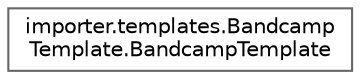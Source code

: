 digraph "Graphical Class Hierarchy"
{
 // LATEX_PDF_SIZE
  bgcolor="transparent";
  edge [fontname=Helvetica,fontsize=10,labelfontname=Helvetica,labelfontsize=10];
  node [fontname=Helvetica,fontsize=10,shape=box,height=0.2,width=0.4];
  rankdir="LR";
  Node0 [id="Node000000",label="importer.templates.Bandcamp\lTemplate.BandcampTemplate",height=0.2,width=0.4,color="grey40", fillcolor="white", style="filled",URL="$classimporter_1_1templates_1_1_bandcamp_template_1_1_bandcamp_template.html",tooltip=" "];
}
